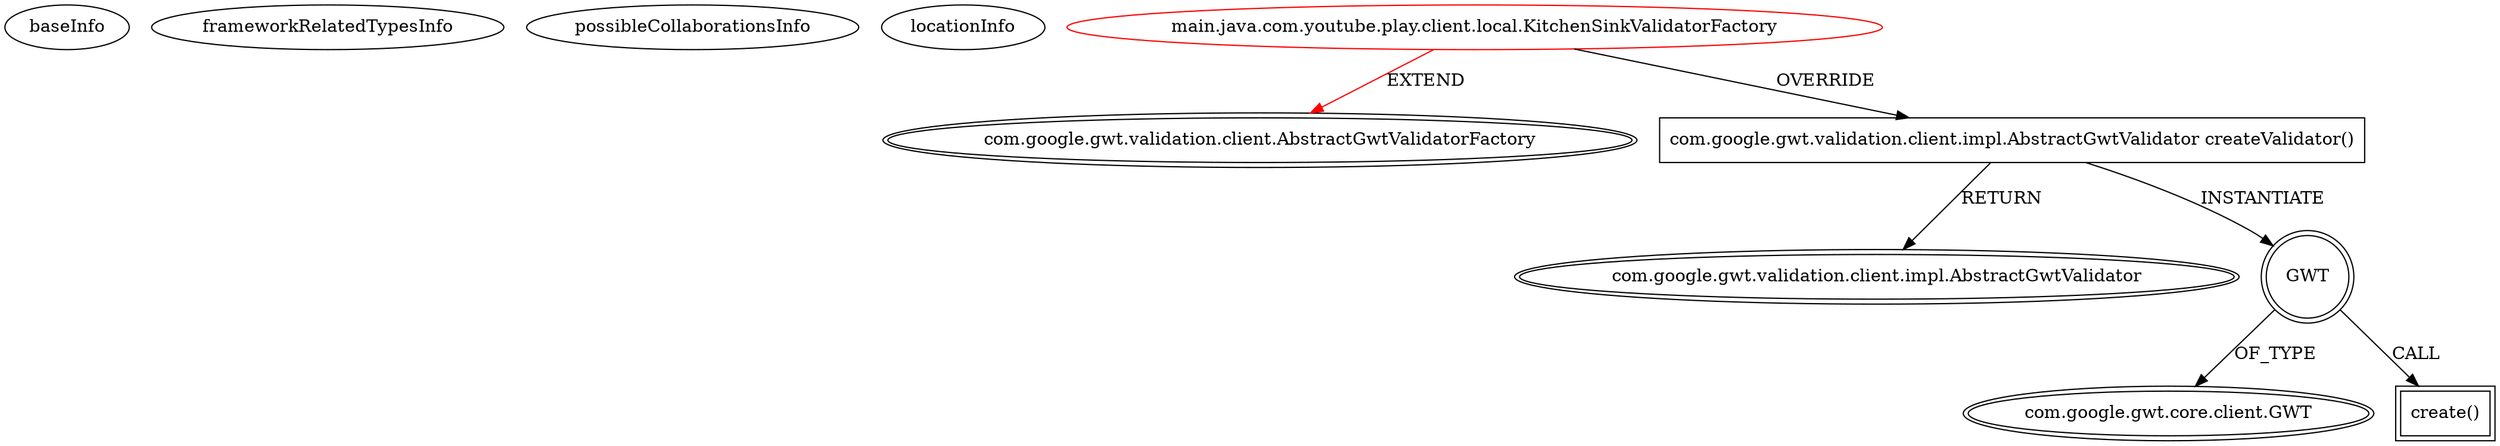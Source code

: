 digraph {
baseInfo[graphId=4062,category="extension_graph",isAnonymous=false,possibleRelation=false]
frameworkRelatedTypesInfo[0="com.google.gwt.validation.client.AbstractGwtValidatorFactory"]
possibleCollaborationsInfo[]
locationInfo[projectName="mrsmastara-home",filePath="/mrsmastara-home/home-master/youtube/src/main/java/com/youtube/play/client/local/KitchenSinkValidatorFactory.java",contextSignature="KitchenSinkValidatorFactory",graphId="4062"]
0[label="main.java.com.youtube.play.client.local.KitchenSinkValidatorFactory",vertexType="ROOT_CLIENT_CLASS_DECLARATION",isFrameworkType=false,color=red]
1[label="com.google.gwt.validation.client.AbstractGwtValidatorFactory",vertexType="FRAMEWORK_CLASS_TYPE",isFrameworkType=true,peripheries=2]
2[label="com.google.gwt.validation.client.impl.AbstractGwtValidator createValidator()",vertexType="OVERRIDING_METHOD_DECLARATION",isFrameworkType=false,shape=box]
3[label="com.google.gwt.validation.client.impl.AbstractGwtValidator",vertexType="FRAMEWORK_CLASS_TYPE",isFrameworkType=true,peripheries=2]
4[label="GWT",vertexType="VARIABLE_EXPRESION",isFrameworkType=true,peripheries=2,shape=circle]
6[label="com.google.gwt.core.client.GWT",vertexType="FRAMEWORK_CLASS_TYPE",isFrameworkType=true,peripheries=2]
5[label="create()",vertexType="INSIDE_CALL",isFrameworkType=true,peripheries=2,shape=box]
0->1[label="EXTEND",color=red]
0->2[label="OVERRIDE"]
2->3[label="RETURN"]
2->4[label="INSTANTIATE"]
4->6[label="OF_TYPE"]
4->5[label="CALL"]
}
